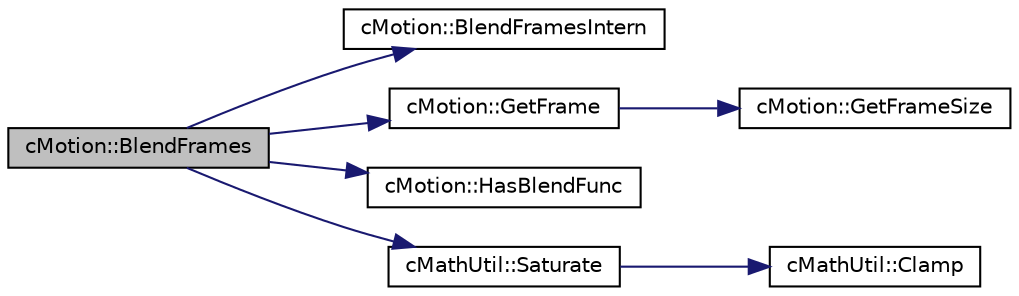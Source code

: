 digraph "cMotion::BlendFrames"
{
 // LATEX_PDF_SIZE
  edge [fontname="Helvetica",fontsize="10",labelfontname="Helvetica",labelfontsize="10"];
  node [fontname="Helvetica",fontsize="10",shape=record];
  rankdir="LR";
  Node1 [label="cMotion::BlendFrames",height=0.2,width=0.4,color="black", fillcolor="grey75", style="filled", fontcolor="black",tooltip=" "];
  Node1 -> Node2 [color="midnightblue",fontsize="10",style="solid",fontname="Helvetica"];
  Node2 [label="cMotion::BlendFramesIntern",height=0.2,width=0.4,color="black", fillcolor="white", style="filled",URL="$classc_motion.html#a21666b0c6bcfb5d9c4dd06304da3fb01",tooltip=" "];
  Node1 -> Node3 [color="midnightblue",fontsize="10",style="solid",fontname="Helvetica"];
  Node3 [label="cMotion::GetFrame",height=0.2,width=0.4,color="black", fillcolor="white", style="filled",URL="$classc_motion.html#a9e15724e2358c019487360c2989a335e",tooltip=" "];
  Node3 -> Node4 [color="midnightblue",fontsize="10",style="solid",fontname="Helvetica"];
  Node4 [label="cMotion::GetFrameSize",height=0.2,width=0.4,color="black", fillcolor="white", style="filled",URL="$classc_motion.html#ae70cd8ffa5ec5ef8f08f70d2ed7147e8",tooltip=" "];
  Node1 -> Node5 [color="midnightblue",fontsize="10",style="solid",fontname="Helvetica"];
  Node5 [label="cMotion::HasBlendFunc",height=0.2,width=0.4,color="black", fillcolor="white", style="filled",URL="$classc_motion.html#a2125fd4d150960d8dc2538f12ee80d44",tooltip=" "];
  Node1 -> Node6 [color="midnightblue",fontsize="10",style="solid",fontname="Helvetica"];
  Node6 [label="cMathUtil::Saturate",height=0.2,width=0.4,color="black", fillcolor="white", style="filled",URL="$classc_math_util.html#a465def8d611dd4320ca9bfe5c486805d",tooltip=" "];
  Node6 -> Node7 [color="midnightblue",fontsize="10",style="solid",fontname="Helvetica"];
  Node7 [label="cMathUtil::Clamp",height=0.2,width=0.4,color="black", fillcolor="white", style="filled",URL="$classc_math_util.html#ac7702e2a05013616d11f03619d9b4f1e",tooltip=" "];
}
